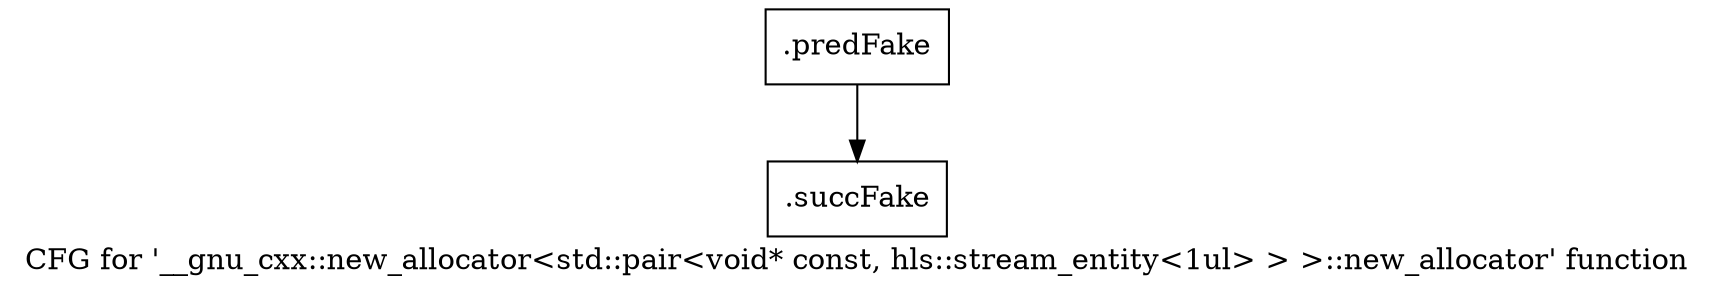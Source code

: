 digraph "CFG for '__gnu_cxx::new_allocator\<std::pair\<void* const, hls::stream_entity\<1ul\> \> \>::new_allocator' function" {
	label="CFG for '__gnu_cxx::new_allocator\<std::pair\<void* const, hls::stream_entity\<1ul\> \> \>::new_allocator' function";

	Node0x5219b50 [shape=record,filename="",linenumber="",label="{.predFake}"];
	Node0x5219b50 -> Node0x52d2ba0[ callList="" memoryops="" filename="/home/akhilkushe/Xilinx/Vitis_HLS/2021.2/tps/lnx64/gcc-6.2.0/lib/gcc/x86_64-pc-linux-gnu/6.2.0/../../../../include/c++/6.2.0/ext/new_allocator.h" execusionnum="1"];
	Node0x52d2ba0 [shape=record,filename="/home/akhilkushe/Xilinx/Vitis_HLS/2021.2/tps/lnx64/gcc-6.2.0/lib/gcc/x86_64-pc-linux-gnu/6.2.0/../../../../include/c++/6.2.0/ext/new_allocator.h",linenumber="79",label="{.succFake}"];
}
